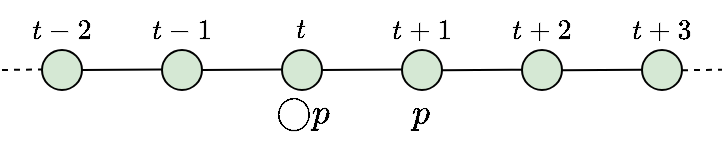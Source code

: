 <mxfile version="20.3.0" type="device"><diagram id="l8FBsib1ECNfLsRQNgvm" name="Page-1"><mxGraphModel dx="524" dy="338" grid="1" gridSize="10" guides="1" tooltips="1" connect="1" arrows="1" fold="1" page="1" pageScale="1" pageWidth="827" pageHeight="1169" math="1" shadow="0"><root><mxCell id="0"/><mxCell id="1" parent="0"/><mxCell id="D8BYlNS0SFtjKgoeFeT3-2" value="" style="endArrow=none;html=1;rounded=0;dashed=1;" edge="1" parent="1"><mxGeometry width="50" height="50" relative="1" as="geometry"><mxPoint x="10" y="50" as="sourcePoint"/><mxPoint x="30" y="49.71" as="targetPoint"/></mxGeometry></mxCell><mxCell id="D8BYlNS0SFtjKgoeFeT3-3" value="" style="ellipse;whiteSpace=wrap;html=1;aspect=fixed;fillColor=#d5e8d4;strokeColor=#000000;strokeWidth=1;" vertex="1" parent="1"><mxGeometry x="30" y="40" width="20" height="20" as="geometry"/></mxCell><mxCell id="D8BYlNS0SFtjKgoeFeT3-5" value="" style="endArrow=none;html=1;rounded=0;" edge="1" parent="1"><mxGeometry width="50" height="50" relative="1" as="geometry"><mxPoint x="50" y="50" as="sourcePoint"/><mxPoint x="90" y="49.71" as="targetPoint"/></mxGeometry></mxCell><mxCell id="D8BYlNS0SFtjKgoeFeT3-6" value="" style="ellipse;whiteSpace=wrap;html=1;aspect=fixed;fillColor=#d5e8d4;strokeColor=#000000;strokeWidth=1;" vertex="1" parent="1"><mxGeometry x="90" y="40" width="20" height="20" as="geometry"/></mxCell><mxCell id="D8BYlNS0SFtjKgoeFeT3-7" value="" style="endArrow=none;html=1;rounded=0;" edge="1" parent="1"><mxGeometry width="50" height="50" relative="1" as="geometry"><mxPoint x="110" y="50" as="sourcePoint"/><mxPoint x="150" y="49.71" as="targetPoint"/></mxGeometry></mxCell><mxCell id="D8BYlNS0SFtjKgoeFeT3-8" value="" style="ellipse;whiteSpace=wrap;html=1;aspect=fixed;fillColor=#d5e8d4;strokeColor=#000000;strokeWidth=1;" vertex="1" parent="1"><mxGeometry x="150" y="40" width="20" height="20" as="geometry"/></mxCell><mxCell id="D8BYlNS0SFtjKgoeFeT3-9" value="" style="endArrow=none;html=1;rounded=0;" edge="1" parent="1"><mxGeometry width="50" height="50" relative="1" as="geometry"><mxPoint x="170" y="50" as="sourcePoint"/><mxPoint x="210" y="49.71" as="targetPoint"/></mxGeometry></mxCell><mxCell id="D8BYlNS0SFtjKgoeFeT3-10" value="" style="ellipse;whiteSpace=wrap;html=1;aspect=fixed;fillColor=#d5e8d4;strokeColor=#000000;strokeWidth=1;" vertex="1" parent="1"><mxGeometry x="210" y="40" width="20" height="20" as="geometry"/></mxCell><mxCell id="D8BYlNS0SFtjKgoeFeT3-11" value="$$t$$" style="text;html=1;strokeColor=none;fillColor=none;align=center;verticalAlign=middle;whiteSpace=wrap;rounded=0;" vertex="1" parent="1"><mxGeometry x="145" y="20" width="30" height="20" as="geometry"/></mxCell><mxCell id="D8BYlNS0SFtjKgoeFeT3-12" value="$$t + 1$$" style="text;html=1;strokeColor=none;fillColor=none;align=center;verticalAlign=middle;whiteSpace=wrap;rounded=0;" vertex="1" parent="1"><mxGeometry x="205" y="20" width="30" height="20" as="geometry"/></mxCell><mxCell id="D8BYlNS0SFtjKgoeFeT3-13" value="$$t + 2$$" style="text;html=1;strokeColor=none;fillColor=none;align=center;verticalAlign=middle;whiteSpace=wrap;rounded=0;" vertex="1" parent="1"><mxGeometry x="265" y="20" width="30" height="20" as="geometry"/></mxCell><mxCell id="D8BYlNS0SFtjKgoeFeT3-14" value="$$t + 3$$" style="text;html=1;strokeColor=none;fillColor=none;align=center;verticalAlign=middle;whiteSpace=wrap;rounded=0;" vertex="1" parent="1"><mxGeometry x="325" y="20" width="30" height="20" as="geometry"/></mxCell><mxCell id="D8BYlNS0SFtjKgoeFeT3-17" value="" style="ellipse;whiteSpace=wrap;html=1;aspect=fixed;fillColor=#d5e8d4;strokeColor=#000000;strokeWidth=1;" vertex="1" parent="1"><mxGeometry x="270" y="40" width="20" height="20" as="geometry"/></mxCell><mxCell id="D8BYlNS0SFtjKgoeFeT3-18" value="" style="endArrow=none;html=1;rounded=0;" edge="1" parent="1"><mxGeometry width="50" height="50" relative="1" as="geometry"><mxPoint x="230.0" y="50.14" as="sourcePoint"/><mxPoint x="270.0" y="49.85" as="targetPoint"/></mxGeometry></mxCell><mxCell id="D8BYlNS0SFtjKgoeFeT3-20" value="" style="ellipse;whiteSpace=wrap;html=1;aspect=fixed;fillColor=#d5e8d4;strokeColor=#000000;strokeWidth=1;" vertex="1" parent="1"><mxGeometry x="330" y="40" width="20" height="20" as="geometry"/></mxCell><mxCell id="D8BYlNS0SFtjKgoeFeT3-21" value="" style="endArrow=none;html=1;rounded=0;" edge="1" parent="1"><mxGeometry width="50" height="50" relative="1" as="geometry"><mxPoint x="290.0" y="50.14" as="sourcePoint"/><mxPoint x="330" y="49.85" as="targetPoint"/></mxGeometry></mxCell><mxCell id="D8BYlNS0SFtjKgoeFeT3-23" value="" style="endArrow=none;html=1;rounded=0;dashed=1;" edge="1" parent="1"><mxGeometry width="50" height="50" relative="1" as="geometry"><mxPoint x="350" y="50.12" as="sourcePoint"/><mxPoint x="370" y="49.83" as="targetPoint"/></mxGeometry></mxCell><mxCell id="D8BYlNS0SFtjKgoeFeT3-24" value="$$t - 1$$" style="text;html=1;strokeColor=none;fillColor=none;align=center;verticalAlign=middle;whiteSpace=wrap;rounded=0;" vertex="1" parent="1"><mxGeometry x="85" y="20" width="30" height="20" as="geometry"/></mxCell><mxCell id="D8BYlNS0SFtjKgoeFeT3-25" value="$$t - 2$$" style="text;html=1;strokeColor=none;fillColor=none;align=center;verticalAlign=middle;whiteSpace=wrap;rounded=0;" vertex="1" parent="1"><mxGeometry x="25" y="20" width="30" height="20" as="geometry"/></mxCell><mxCell id="D8BYlNS0SFtjKgoeFeT3-26" value="$$\bigcirc p$$" style="text;html=1;strokeColor=none;fillColor=none;align=center;verticalAlign=middle;whiteSpace=wrap;rounded=0;fontSize=15;" vertex="1" parent="1"><mxGeometry x="145" y="56" width="30" height="30" as="geometry"/></mxCell><mxCell id="D8BYlNS0SFtjKgoeFeT3-27" value="$$p$$" style="text;html=1;strokeColor=none;fillColor=none;align=center;verticalAlign=middle;whiteSpace=wrap;rounded=0;fontSize=15;" vertex="1" parent="1"><mxGeometry x="205" y="56" width="30" height="30" as="geometry"/></mxCell></root></mxGraphModel></diagram></mxfile>